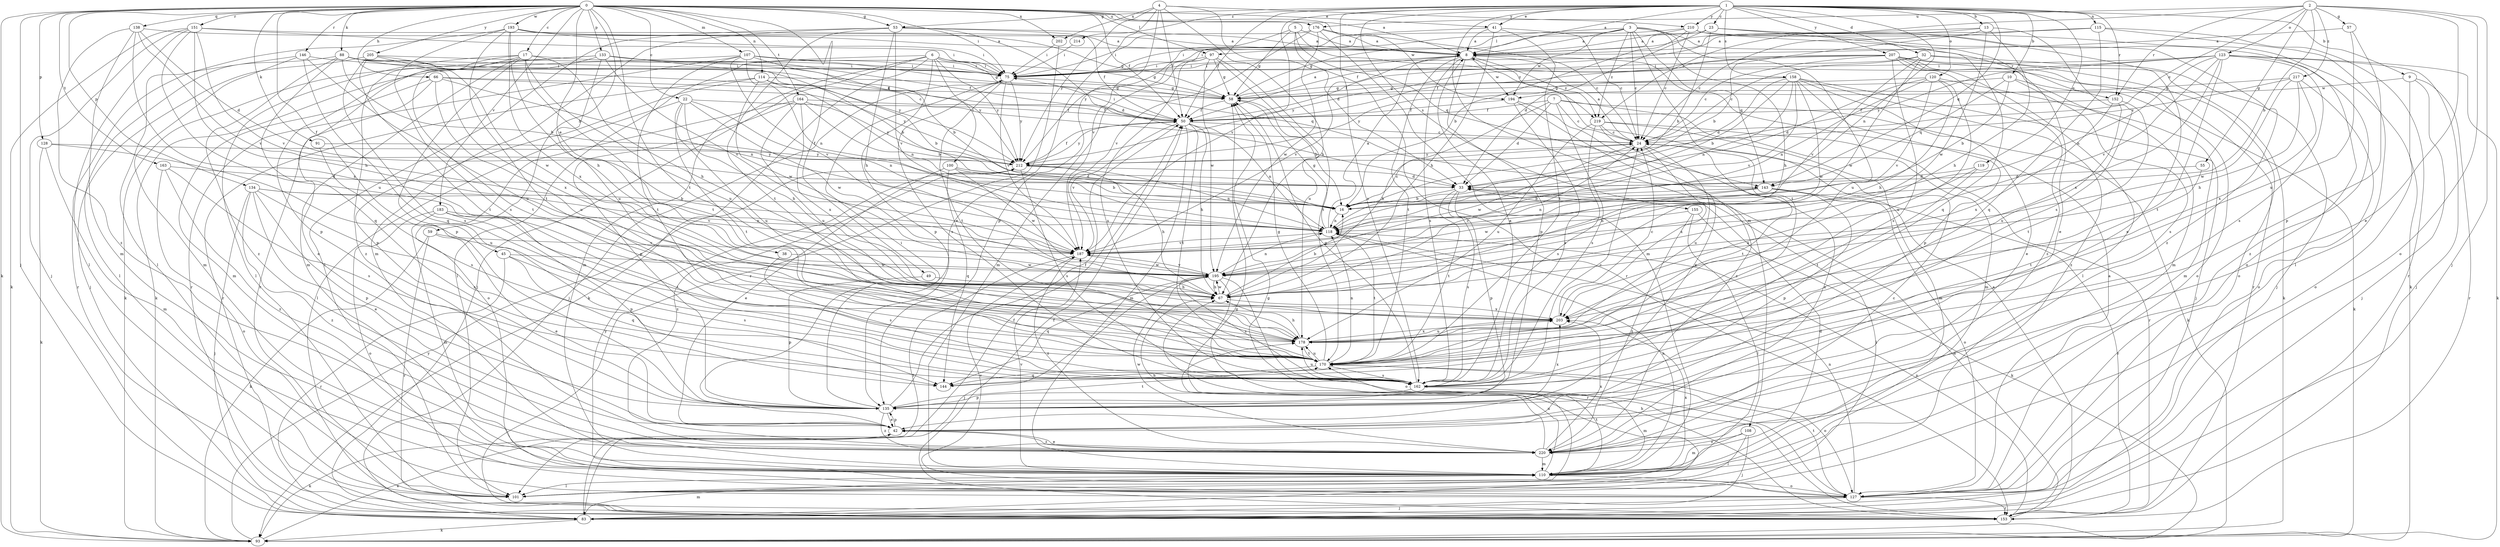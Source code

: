 strict digraph  {
0;
1;
2;
3;
4;
5;
6;
7;
8;
9;
10;
13;
16;
17;
22;
23;
24;
32;
33;
38;
41;
42;
45;
49;
50;
53;
55;
57;
58;
59;
66;
67;
75;
83;
88;
91;
93;
97;
100;
101;
107;
108;
110;
114;
115;
118;
119;
120;
123;
127;
128;
133;
134;
135;
138;
143;
144;
146;
151;
152;
153;
155;
158;
162;
163;
164;
170;
176;
178;
183;
187;
193;
194;
195;
202;
203;
205;
207;
210;
212;
214;
217;
219;
220;
0 -> 8  [label=a];
0 -> 17  [label=c];
0 -> 22  [label=c];
0 -> 38  [label=e];
0 -> 41  [label=e];
0 -> 45  [label=f];
0 -> 49  [label=f];
0 -> 50  [label=f];
0 -> 53  [label=g];
0 -> 59  [label=h];
0 -> 66  [label=h];
0 -> 75  [label=i];
0 -> 83  [label=j];
0 -> 88  [label=k];
0 -> 91  [label=k];
0 -> 93  [label=k];
0 -> 97  [label=l];
0 -> 107  [label=m];
0 -> 114  [label=n];
0 -> 128  [label=p];
0 -> 133  [label=p];
0 -> 134  [label=p];
0 -> 138  [label=q];
0 -> 146  [label=r];
0 -> 151  [label=r];
0 -> 163  [label=t];
0 -> 164  [label=t];
0 -> 170  [label=t];
0 -> 176  [label=u];
0 -> 183  [label=v];
0 -> 193  [label=w];
0 -> 194  [label=w];
0 -> 202  [label=x];
0 -> 205  [label=y];
1 -> 8  [label=a];
1 -> 9  [label=b];
1 -> 10  [label=b];
1 -> 13  [label=b];
1 -> 23  [label=c];
1 -> 32  [label=d];
1 -> 41  [label=e];
1 -> 50  [label=f];
1 -> 53  [label=g];
1 -> 108  [label=m];
1 -> 115  [label=n];
1 -> 118  [label=n];
1 -> 119  [label=o];
1 -> 120  [label=o];
1 -> 143  [label=q];
1 -> 152  [label=r];
1 -> 155  [label=s];
1 -> 158  [label=s];
1 -> 162  [label=s];
1 -> 187  [label=v];
1 -> 207  [label=y];
1 -> 210  [label=y];
1 -> 214  [label=z];
2 -> 16  [label=b];
2 -> 24  [label=c];
2 -> 42  [label=e];
2 -> 55  [label=g];
2 -> 57  [label=g];
2 -> 83  [label=j];
2 -> 123  [label=o];
2 -> 127  [label=o];
2 -> 152  [label=r];
2 -> 176  [label=u];
2 -> 217  [label=z];
2 -> 219  [label=z];
3 -> 8  [label=a];
3 -> 24  [label=c];
3 -> 67  [label=h];
3 -> 75  [label=i];
3 -> 97  [label=l];
3 -> 143  [label=q];
3 -> 152  [label=r];
3 -> 170  [label=t];
3 -> 178  [label=u];
3 -> 194  [label=w];
3 -> 219  [label=z];
4 -> 33  [label=d];
4 -> 42  [label=e];
4 -> 50  [label=f];
4 -> 67  [label=h];
4 -> 187  [label=v];
4 -> 202  [label=x];
4 -> 210  [label=y];
4 -> 212  [label=y];
5 -> 8  [label=a];
5 -> 58  [label=g];
5 -> 135  [label=p];
5 -> 143  [label=q];
5 -> 153  [label=r];
5 -> 219  [label=z];
6 -> 58  [label=g];
6 -> 75  [label=i];
6 -> 83  [label=j];
6 -> 93  [label=k];
6 -> 100  [label=l];
6 -> 101  [label=l];
6 -> 110  [label=m];
6 -> 135  [label=p];
6 -> 143  [label=q];
6 -> 212  [label=y];
7 -> 24  [label=c];
7 -> 33  [label=d];
7 -> 50  [label=f];
7 -> 67  [label=h];
7 -> 93  [label=k];
7 -> 110  [label=m];
7 -> 162  [label=s];
8 -> 75  [label=i];
8 -> 135  [label=p];
8 -> 162  [label=s];
8 -> 170  [label=t];
8 -> 187  [label=v];
8 -> 194  [label=w];
8 -> 219  [label=z];
9 -> 83  [label=j];
9 -> 127  [label=o];
9 -> 153  [label=r];
9 -> 194  [label=w];
10 -> 16  [label=b];
10 -> 58  [label=g];
10 -> 93  [label=k];
10 -> 143  [label=q];
10 -> 162  [label=s];
13 -> 8  [label=a];
13 -> 24  [label=c];
13 -> 50  [label=f];
13 -> 67  [label=h];
13 -> 162  [label=s];
13 -> 195  [label=w];
16 -> 24  [label=c];
16 -> 118  [label=n];
17 -> 67  [label=h];
17 -> 75  [label=i];
17 -> 101  [label=l];
17 -> 110  [label=m];
17 -> 135  [label=p];
17 -> 153  [label=r];
17 -> 170  [label=t];
17 -> 178  [label=u];
17 -> 220  [label=z];
22 -> 50  [label=f];
22 -> 67  [label=h];
22 -> 101  [label=l];
22 -> 118  [label=n];
22 -> 170  [label=t];
22 -> 178  [label=u];
22 -> 195  [label=w];
23 -> 8  [label=a];
23 -> 16  [label=b];
23 -> 33  [label=d];
23 -> 42  [label=e];
23 -> 75  [label=i];
23 -> 93  [label=k];
23 -> 144  [label=q];
24 -> 8  [label=a];
24 -> 170  [label=t];
24 -> 178  [label=u];
24 -> 195  [label=w];
24 -> 203  [label=x];
24 -> 212  [label=y];
32 -> 24  [label=c];
32 -> 75  [label=i];
32 -> 83  [label=j];
32 -> 127  [label=o];
32 -> 187  [label=v];
32 -> 195  [label=w];
33 -> 16  [label=b];
33 -> 101  [label=l];
33 -> 135  [label=p];
33 -> 162  [label=s];
33 -> 170  [label=t];
38 -> 162  [label=s];
38 -> 195  [label=w];
41 -> 8  [label=a];
41 -> 24  [label=c];
41 -> 67  [label=h];
41 -> 170  [label=t];
41 -> 212  [label=y];
42 -> 93  [label=k];
42 -> 135  [label=p];
42 -> 220  [label=z];
45 -> 144  [label=q];
45 -> 153  [label=r];
45 -> 162  [label=s];
45 -> 195  [label=w];
49 -> 67  [label=h];
49 -> 135  [label=p];
50 -> 24  [label=c];
50 -> 67  [label=h];
50 -> 75  [label=i];
50 -> 110  [label=m];
50 -> 118  [label=n];
50 -> 170  [label=t];
50 -> 187  [label=v];
50 -> 212  [label=y];
53 -> 8  [label=a];
53 -> 33  [label=d];
53 -> 50  [label=f];
53 -> 67  [label=h];
53 -> 101  [label=l];
53 -> 110  [label=m];
53 -> 170  [label=t];
53 -> 187  [label=v];
55 -> 33  [label=d];
55 -> 170  [label=t];
57 -> 8  [label=a];
57 -> 135  [label=p];
57 -> 178  [label=u];
58 -> 8  [label=a];
58 -> 16  [label=b];
58 -> 50  [label=f];
59 -> 42  [label=e];
59 -> 93  [label=k];
59 -> 153  [label=r];
59 -> 187  [label=v];
66 -> 42  [label=e];
66 -> 58  [label=g];
66 -> 110  [label=m];
66 -> 118  [label=n];
66 -> 178  [label=u];
66 -> 212  [label=y];
67 -> 16  [label=b];
67 -> 24  [label=c];
67 -> 195  [label=w];
67 -> 203  [label=x];
75 -> 58  [label=g];
75 -> 83  [label=j];
75 -> 162  [label=s];
75 -> 170  [label=t];
75 -> 187  [label=v];
75 -> 212  [label=y];
83 -> 50  [label=f];
83 -> 58  [label=g];
83 -> 93  [label=k];
83 -> 110  [label=m];
88 -> 16  [label=b];
88 -> 24  [label=c];
88 -> 50  [label=f];
88 -> 75  [label=i];
88 -> 101  [label=l];
88 -> 144  [label=q];
88 -> 212  [label=y];
88 -> 220  [label=z];
91 -> 162  [label=s];
91 -> 212  [label=y];
93 -> 42  [label=e];
93 -> 212  [label=y];
97 -> 58  [label=g];
97 -> 75  [label=i];
97 -> 110  [label=m];
97 -> 162  [label=s];
97 -> 170  [label=t];
97 -> 178  [label=u];
97 -> 195  [label=w];
100 -> 16  [label=b];
100 -> 33  [label=d];
100 -> 42  [label=e];
100 -> 144  [label=q];
100 -> 195  [label=w];
101 -> 58  [label=g];
107 -> 16  [label=b];
107 -> 58  [label=g];
107 -> 75  [label=i];
107 -> 93  [label=k];
107 -> 118  [label=n];
107 -> 153  [label=r];
107 -> 170  [label=t];
107 -> 187  [label=v];
108 -> 83  [label=j];
108 -> 101  [label=l];
108 -> 110  [label=m];
108 -> 220  [label=z];
110 -> 33  [label=d];
110 -> 101  [label=l];
110 -> 118  [label=n];
110 -> 127  [label=o];
110 -> 170  [label=t];
110 -> 178  [label=u];
110 -> 187  [label=v];
110 -> 203  [label=x];
114 -> 16  [label=b];
114 -> 58  [label=g];
114 -> 118  [label=n];
114 -> 135  [label=p];
114 -> 153  [label=r];
114 -> 195  [label=w];
115 -> 8  [label=a];
115 -> 16  [label=b];
115 -> 101  [label=l];
115 -> 144  [label=q];
115 -> 153  [label=r];
118 -> 8  [label=a];
118 -> 58  [label=g];
118 -> 170  [label=t];
118 -> 187  [label=v];
119 -> 33  [label=d];
119 -> 170  [label=t];
119 -> 203  [label=x];
120 -> 33  [label=d];
120 -> 58  [label=g];
120 -> 67  [label=h];
120 -> 110  [label=m];
120 -> 118  [label=n];
120 -> 178  [label=u];
120 -> 187  [label=v];
123 -> 50  [label=f];
123 -> 75  [label=i];
123 -> 83  [label=j];
123 -> 93  [label=k];
123 -> 118  [label=n];
123 -> 162  [label=s];
123 -> 170  [label=t];
123 -> 187  [label=v];
123 -> 203  [label=x];
123 -> 212  [label=y];
123 -> 220  [label=z];
127 -> 8  [label=a];
127 -> 83  [label=j];
127 -> 118  [label=n];
127 -> 153  [label=r];
127 -> 170  [label=t];
127 -> 187  [label=v];
127 -> 212  [label=y];
128 -> 93  [label=k];
128 -> 110  [label=m];
128 -> 178  [label=u];
128 -> 212  [label=y];
133 -> 16  [label=b];
133 -> 50  [label=f];
133 -> 75  [label=i];
133 -> 93  [label=k];
133 -> 135  [label=p];
133 -> 170  [label=t];
133 -> 178  [label=u];
133 -> 187  [label=v];
133 -> 212  [label=y];
134 -> 16  [label=b];
134 -> 42  [label=e];
134 -> 83  [label=j];
134 -> 135  [label=p];
134 -> 162  [label=s];
134 -> 187  [label=v];
134 -> 220  [label=z];
135 -> 42  [label=e];
135 -> 50  [label=f];
135 -> 75  [label=i];
135 -> 170  [label=t];
135 -> 203  [label=x];
135 -> 220  [label=z];
138 -> 8  [label=a];
138 -> 33  [label=d];
138 -> 110  [label=m];
138 -> 187  [label=v];
138 -> 203  [label=x];
138 -> 220  [label=z];
143 -> 16  [label=b];
143 -> 118  [label=n];
143 -> 127  [label=o];
143 -> 135  [label=p];
143 -> 153  [label=r];
143 -> 195  [label=w];
146 -> 75  [label=i];
146 -> 110  [label=m];
146 -> 144  [label=q];
146 -> 153  [label=r];
146 -> 178  [label=u];
151 -> 8  [label=a];
151 -> 67  [label=h];
151 -> 75  [label=i];
151 -> 83  [label=j];
151 -> 93  [label=k];
151 -> 101  [label=l];
151 -> 178  [label=u];
151 -> 187  [label=v];
152 -> 50  [label=f];
152 -> 170  [label=t];
152 -> 178  [label=u];
152 -> 203  [label=x];
153 -> 8  [label=a];
153 -> 33  [label=d];
153 -> 50  [label=f];
153 -> 67  [label=h];
153 -> 118  [label=n];
155 -> 93  [label=k];
155 -> 101  [label=l];
155 -> 118  [label=n];
155 -> 220  [label=z];
158 -> 16  [label=b];
158 -> 33  [label=d];
158 -> 42  [label=e];
158 -> 58  [label=g];
158 -> 83  [label=j];
158 -> 118  [label=n];
158 -> 135  [label=p];
158 -> 187  [label=v];
158 -> 195  [label=w];
158 -> 212  [label=y];
158 -> 220  [label=z];
162 -> 8  [label=a];
162 -> 24  [label=c];
162 -> 58  [label=g];
162 -> 110  [label=m];
162 -> 135  [label=p];
162 -> 178  [label=u];
163 -> 33  [label=d];
163 -> 127  [label=o];
163 -> 162  [label=s];
163 -> 220  [label=z];
164 -> 16  [label=b];
164 -> 50  [label=f];
164 -> 127  [label=o];
164 -> 135  [label=p];
164 -> 178  [label=u];
164 -> 203  [label=x];
164 -> 212  [label=y];
170 -> 58  [label=g];
170 -> 118  [label=n];
170 -> 127  [label=o];
170 -> 144  [label=q];
170 -> 162  [label=s];
170 -> 178  [label=u];
176 -> 8  [label=a];
176 -> 24  [label=c];
176 -> 75  [label=i];
176 -> 110  [label=m];
176 -> 187  [label=v];
176 -> 195  [label=w];
178 -> 67  [label=h];
178 -> 170  [label=t];
178 -> 203  [label=x];
183 -> 110  [label=m];
183 -> 118  [label=n];
183 -> 127  [label=o];
183 -> 135  [label=p];
183 -> 170  [label=t];
187 -> 101  [label=l];
187 -> 195  [label=w];
187 -> 220  [label=z];
193 -> 8  [label=a];
193 -> 58  [label=g];
193 -> 67  [label=h];
193 -> 75  [label=i];
193 -> 101  [label=l];
193 -> 162  [label=s];
193 -> 170  [label=t];
193 -> 203  [label=x];
194 -> 42  [label=e];
194 -> 50  [label=f];
194 -> 162  [label=s];
194 -> 220  [label=z];
195 -> 67  [label=h];
195 -> 83  [label=j];
195 -> 118  [label=n];
195 -> 127  [label=o];
195 -> 144  [label=q];
195 -> 153  [label=r];
195 -> 162  [label=s];
195 -> 187  [label=v];
202 -> 75  [label=i];
202 -> 153  [label=r];
203 -> 24  [label=c];
203 -> 178  [label=u];
205 -> 75  [label=i];
205 -> 83  [label=j];
205 -> 162  [label=s];
205 -> 170  [label=t];
205 -> 195  [label=w];
205 -> 203  [label=x];
207 -> 24  [label=c];
207 -> 50  [label=f];
207 -> 75  [label=i];
207 -> 93  [label=k];
207 -> 101  [label=l];
207 -> 110  [label=m];
207 -> 127  [label=o];
207 -> 153  [label=r];
207 -> 162  [label=s];
207 -> 212  [label=y];
207 -> 220  [label=z];
210 -> 8  [label=a];
210 -> 16  [label=b];
210 -> 24  [label=c];
210 -> 42  [label=e];
210 -> 58  [label=g];
210 -> 127  [label=o];
210 -> 220  [label=z];
212 -> 33  [label=d];
212 -> 50  [label=f];
212 -> 67  [label=h];
212 -> 118  [label=n];
212 -> 162  [label=s];
212 -> 220  [label=z];
214 -> 75  [label=i];
217 -> 24  [label=c];
217 -> 58  [label=g];
217 -> 67  [label=h];
217 -> 127  [label=o];
217 -> 195  [label=w];
217 -> 203  [label=x];
219 -> 24  [label=c];
219 -> 110  [label=m];
219 -> 153  [label=r];
219 -> 162  [label=s];
219 -> 178  [label=u];
219 -> 220  [label=z];
220 -> 24  [label=c];
220 -> 42  [label=e];
220 -> 67  [label=h];
220 -> 110  [label=m];
220 -> 195  [label=w];
220 -> 203  [label=x];
}
